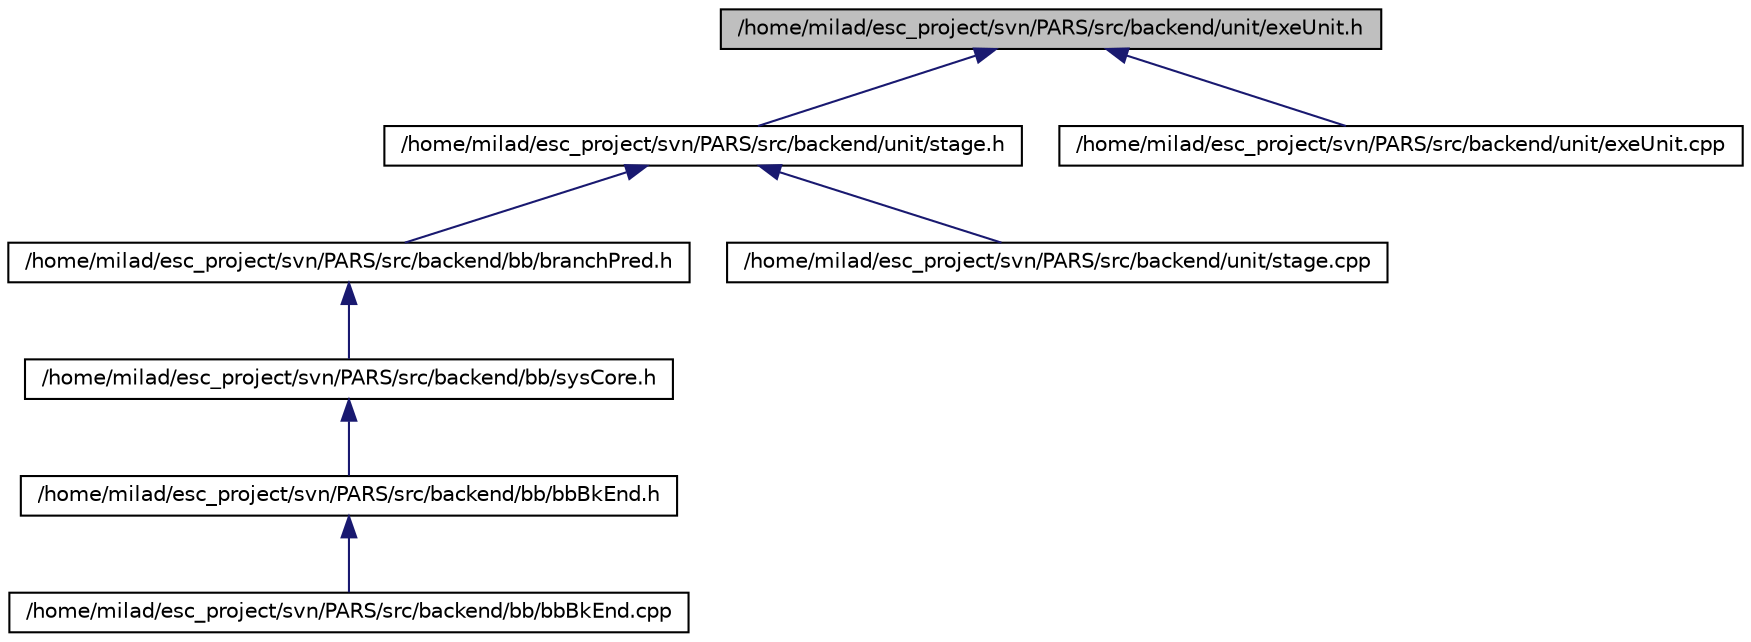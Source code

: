 digraph G
{
  edge [fontname="Helvetica",fontsize="10",labelfontname="Helvetica",labelfontsize="10"];
  node [fontname="Helvetica",fontsize="10",shape=record];
  Node1 [label="/home/milad/esc_project/svn/PARS/src/backend/unit/exeUnit.h",height=0.2,width=0.4,color="black", fillcolor="grey75", style="filled" fontcolor="black"];
  Node1 -> Node2 [dir=back,color="midnightblue",fontsize="10",style="solid"];
  Node2 [label="/home/milad/esc_project/svn/PARS/src/backend/unit/stage.h",height=0.2,width=0.4,color="black", fillcolor="white", style="filled",URL="$stage_8h.html"];
  Node2 -> Node3 [dir=back,color="midnightblue",fontsize="10",style="solid"];
  Node3 [label="/home/milad/esc_project/svn/PARS/src/backend/bb/branchPred.h",height=0.2,width=0.4,color="black", fillcolor="white", style="filled",URL="$bb_2branchPred_8h.html"];
  Node3 -> Node4 [dir=back,color="midnightblue",fontsize="10",style="solid"];
  Node4 [label="/home/milad/esc_project/svn/PARS/src/backend/bb/sysCore.h",height=0.2,width=0.4,color="black", fillcolor="white", style="filled",URL="$bb_2sysCore_8h.html"];
  Node4 -> Node5 [dir=back,color="midnightblue",fontsize="10",style="solid"];
  Node5 [label="/home/milad/esc_project/svn/PARS/src/backend/bb/bbBkEnd.h",height=0.2,width=0.4,color="black", fillcolor="white", style="filled",URL="$bb_2bbBkEnd_8h.html"];
  Node5 -> Node6 [dir=back,color="midnightblue",fontsize="10",style="solid"];
  Node6 [label="/home/milad/esc_project/svn/PARS/src/backend/bb/bbBkEnd.cpp",height=0.2,width=0.4,color="black", fillcolor="white", style="filled",URL="$bb_2bbBkEnd_8cpp.html"];
  Node2 -> Node7 [dir=back,color="midnightblue",fontsize="10",style="solid"];
  Node7 [label="/home/milad/esc_project/svn/PARS/src/backend/unit/stage.cpp",height=0.2,width=0.4,color="black", fillcolor="white", style="filled",URL="$stage_8cpp.html"];
  Node1 -> Node8 [dir=back,color="midnightblue",fontsize="10",style="solid"];
  Node8 [label="/home/milad/esc_project/svn/PARS/src/backend/unit/exeUnit.cpp",height=0.2,width=0.4,color="black", fillcolor="white", style="filled",URL="$exeUnit_8cpp.html"];
}
